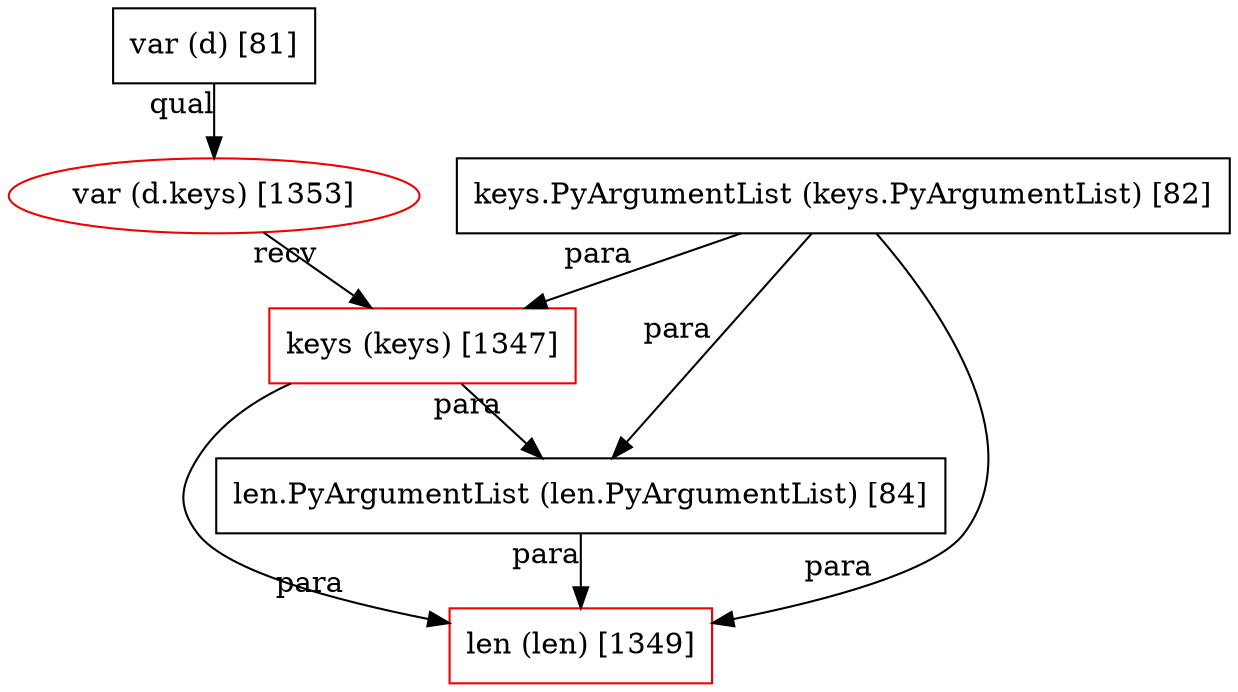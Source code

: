 digraph G {
  1347 [ metadata="" color="red2" shape="box" label="keys (keys) [1347]" ];
  1353 [ metadata="" color="red2" shape="ellipse" label="var (d.keys) [1353]" ];
  1349 [ metadata="" color="red2" shape="box" label="len (len) [1349]" ];
  82 [ metadata="hanger" color="null" shape="null" label="keys.PyArgumentList (keys.PyArgumentList) [82]" ];
  81 [ metadata="hanger" color="null" shape="null" label="var (d) [81]" ];
  84 [ metadata="hanger" color="null" shape="null" label="len.PyArgumentList (len.PyArgumentList) [84]" ];
  1347 -> 1349 [ from_closure="false" xlabel="para" ];
  1353 -> 1347 [ from_closure="false" xlabel="recv" ];
  82 -> 1347 [ from_closure="false" xlabel="para" ];
  82 -> 1349 [ from_closure="true" xlabel="para" ];
  81 -> 1353 [ from_closure="false" xlabel="qual" ];
  1347 -> 84 [ from_closure="false" xlabel="para" ];
  82 -> 84 [ from_closure="true" xlabel="para" ];
  84 -> 1349 [ from_closure="false" xlabel="para" ];
}
